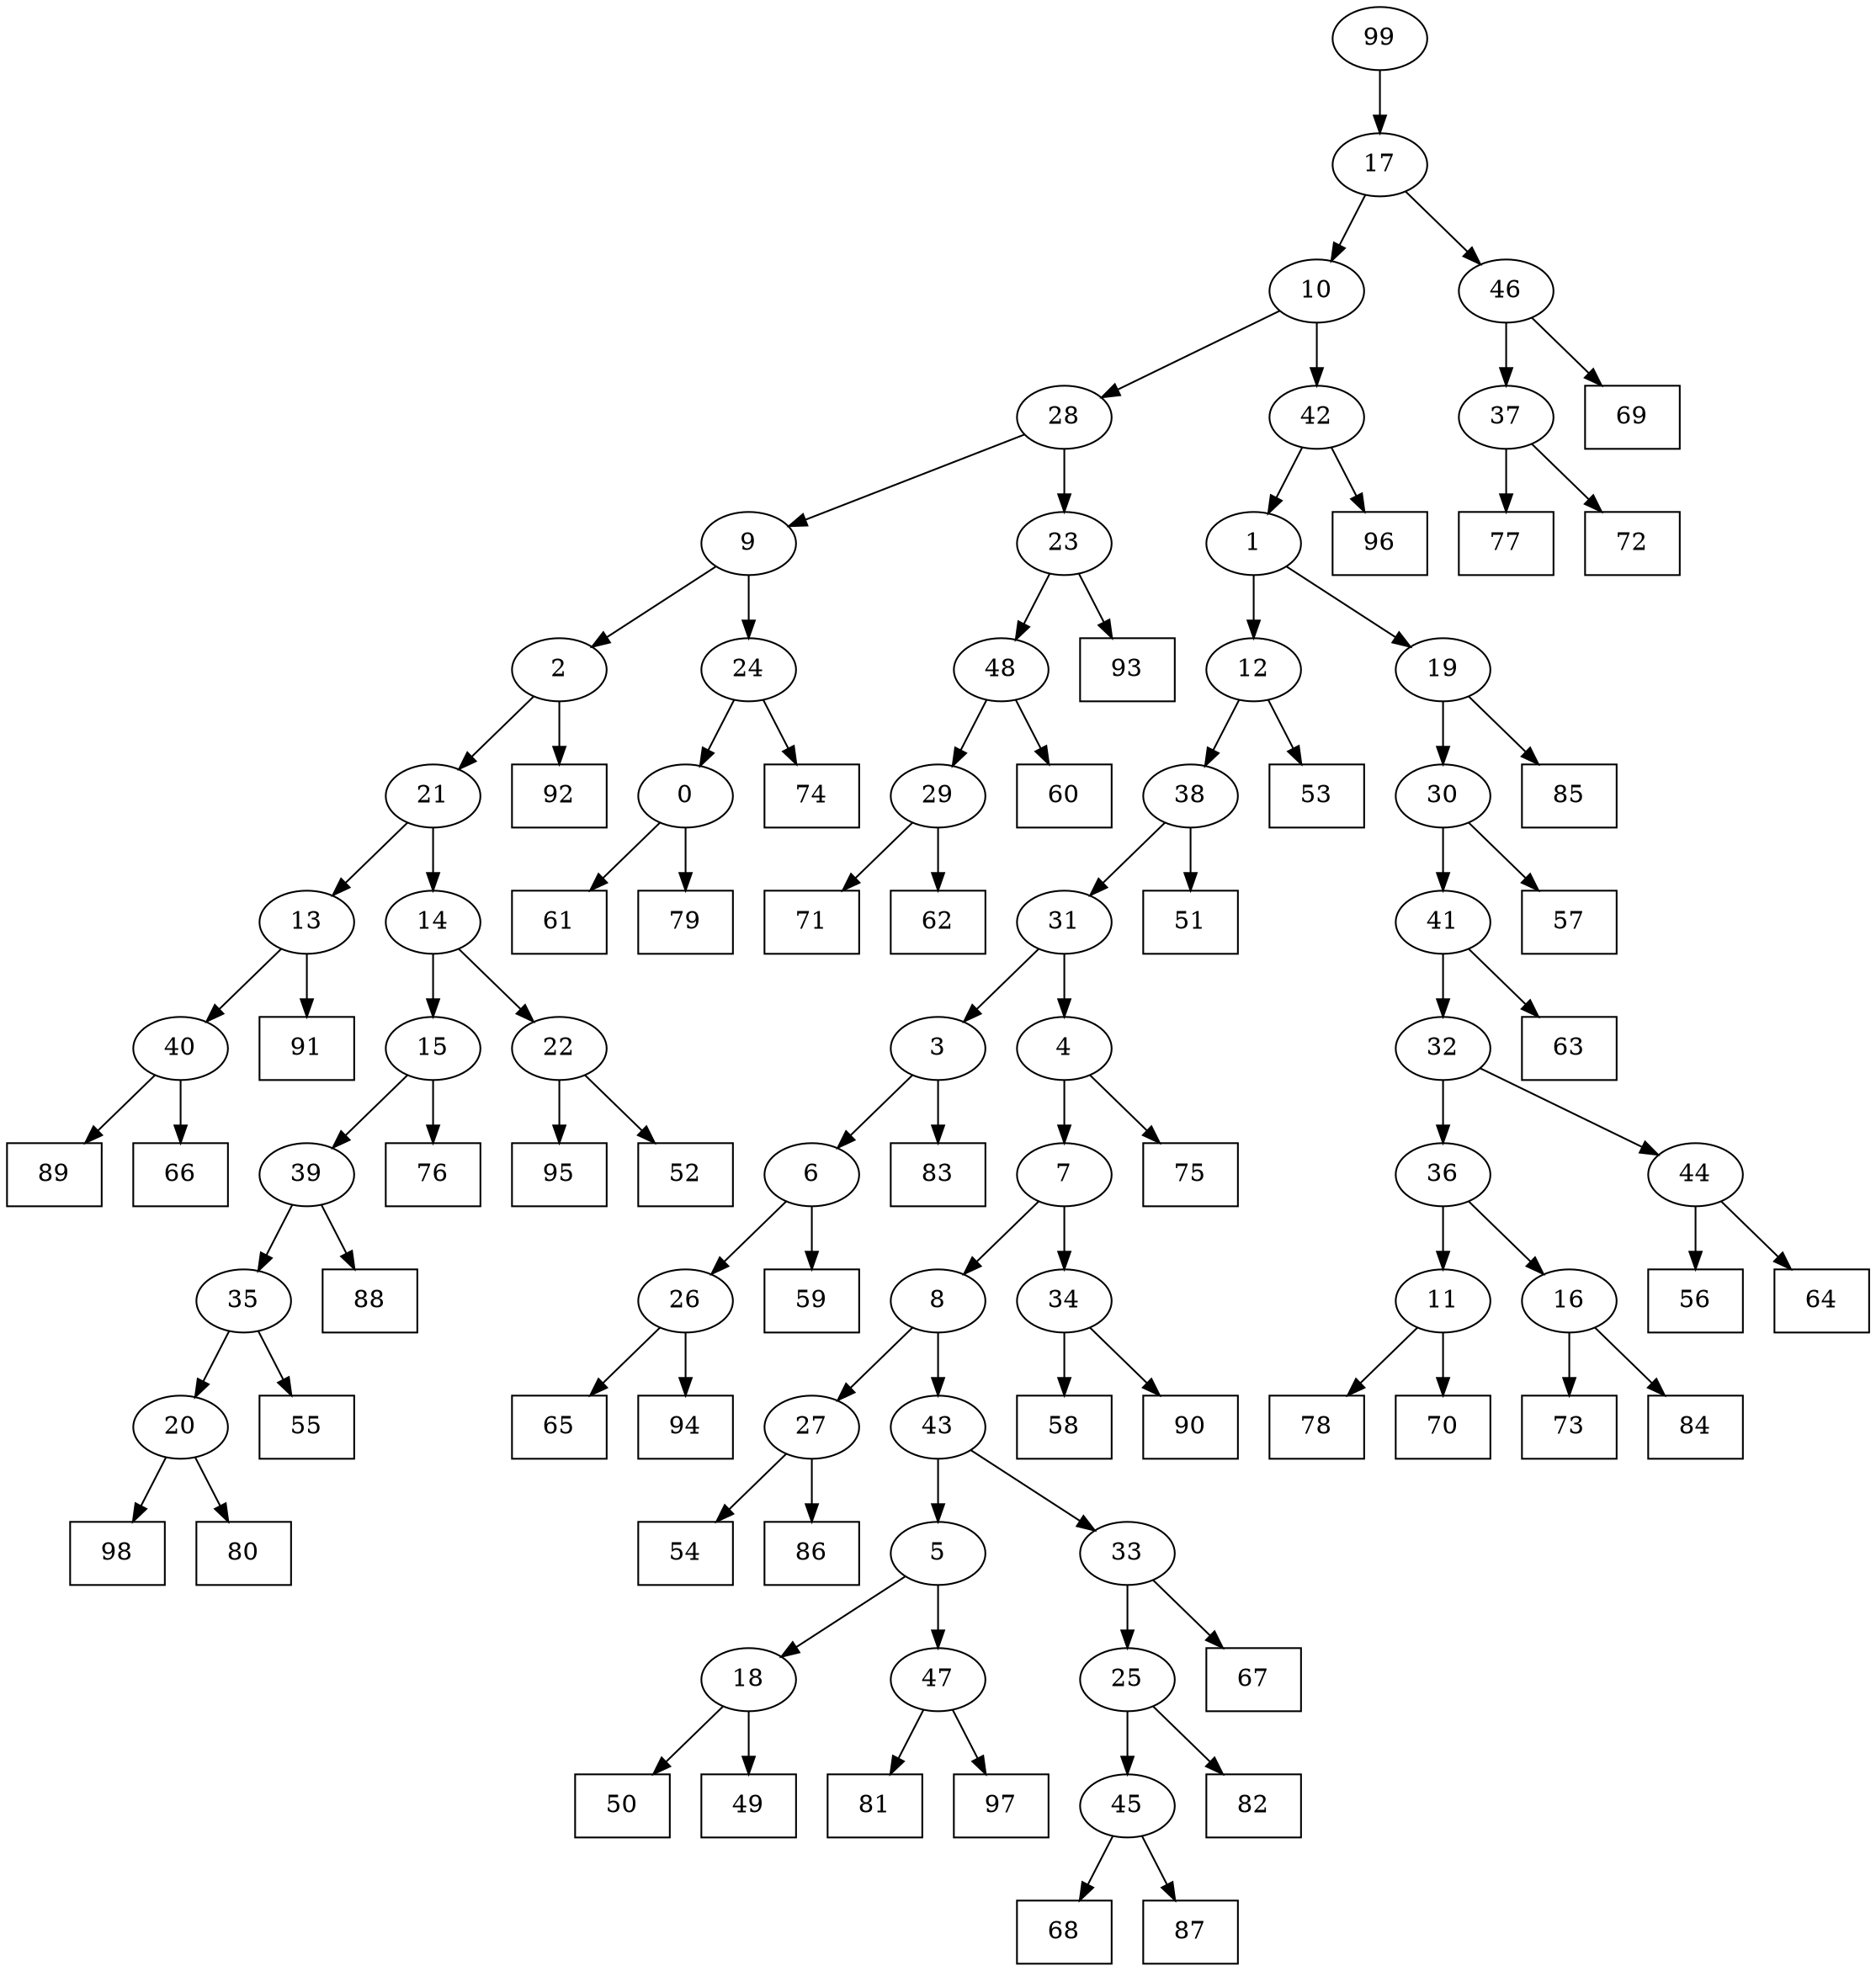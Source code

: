 digraph G {
0[label="0"];
1[label="1"];
2[label="2"];
3[label="3"];
4[label="4"];
5[label="5"];
6[label="6"];
7[label="7"];
8[label="8"];
9[label="9"];
10[label="10"];
11[label="11"];
12[label="12"];
13[label="13"];
14[label="14"];
15[label="15"];
16[label="16"];
17[label="17"];
18[label="18"];
19[label="19"];
20[label="20"];
21[label="21"];
22[label="22"];
23[label="23"];
24[label="24"];
25[label="25"];
26[label="26"];
27[label="27"];
28[label="28"];
29[label="29"];
30[label="30"];
31[label="31"];
32[label="32"];
33[label="33"];
34[label="34"];
35[label="35"];
36[label="36"];
37[label="37"];
38[label="38"];
39[label="39"];
40[label="40"];
41[label="41"];
42[label="42"];
43[label="43"];
44[label="44"];
45[label="45"];
46[label="46"];
47[label="47"];
48[label="48"];
49[shape=box,label="50"];
50[shape=box,label="73"];
51[shape=box,label="84"];
52[shape=box,label="54"];
53[shape=box,label="57"];
54[shape=box,label="49"];
55[shape=box,label="95"];
56[shape=box,label="61"];
57[shape=box,label="71"];
58[shape=box,label="78"];
59[shape=box,label="74"];
60[shape=box,label="58"];
61[shape=box,label="52"];
62[shape=box,label="68"];
63[shape=box,label="86"];
64[shape=box,label="82"];
65[shape=box,label="56"];
66[shape=box,label="87"];
67[shape=box,label="64"];
68[shape=box,label="53"];
69[shape=box,label="67"];
70[shape=box,label="77"];
71[shape=box,label="51"];
72[shape=box,label="76"];
73[shape=box,label="62"];
74[shape=box,label="65"];
75[shape=box,label="70"];
76[shape=box,label="75"];
77[shape=box,label="93"];
78[shape=box,label="98"];
79[shape=box,label="79"];
80[shape=box,label="89"];
81[shape=box,label="85"];
82[shape=box,label="66"];
83[shape=box,label="69"];
84[shape=box,label="60"];
85[shape=box,label="55"];
86[shape=box,label="80"];
87[shape=box,label="81"];
88[shape=box,label="88"];
89[shape=box,label="59"];
90[shape=box,label="97"];
91[shape=box,label="92"];
92[shape=box,label="94"];
93[shape=box,label="96"];
94[shape=box,label="91"];
95[shape=box,label="90"];
96[shape=box,label="83"];
97[shape=box,label="63"];
98[shape=box,label="72"];
99[label="99"];
20->86 ;
34->95 ;
20->78 ;
23->77 ;
11->75 ;
7->34 ;
25->64 ;
45->66 ;
48->84 ;
41->97 ;
2->21 ;
44->65 ;
22->61 ;
47->87 ;
39->35 ;
99->17 ;
19->30 ;
27->52 ;
3->6 ;
21->13 ;
36->16 ;
16->50 ;
42->93 ;
37->70 ;
12->68 ;
35->85 ;
37->98 ;
26->74 ;
3->96 ;
21->14 ;
17->10 ;
42->1 ;
30->53 ;
22->55 ;
18->54 ;
44->67 ;
4->76 ;
29->57 ;
10->42 ;
9->2 ;
33->69 ;
11->58 ;
46->83 ;
14->22 ;
40->80 ;
13->94 ;
4->7 ;
32->36 ;
6->89 ;
27->63 ;
1->19 ;
25->45 ;
45->62 ;
5->47 ;
47->90 ;
17->46 ;
30->41 ;
41->32 ;
43->5 ;
2->91 ;
26->92 ;
1->12 ;
5->18 ;
18->49 ;
35->20 ;
16->51 ;
24->0 ;
0->79 ;
48->29 ;
29->73 ;
14->15 ;
15->72 ;
6->26 ;
43->33 ;
33->25 ;
34->60 ;
32->44 ;
38->71 ;
19->81 ;
13->40 ;
40->82 ;
8->27 ;
9->24 ;
24->59 ;
28->23 ;
23->48 ;
36->11 ;
12->38 ;
31->4 ;
10->28 ;
28->9 ;
0->56 ;
15->39 ;
39->88 ;
46->37 ;
38->31 ;
31->3 ;
7->8 ;
8->43 ;
}
